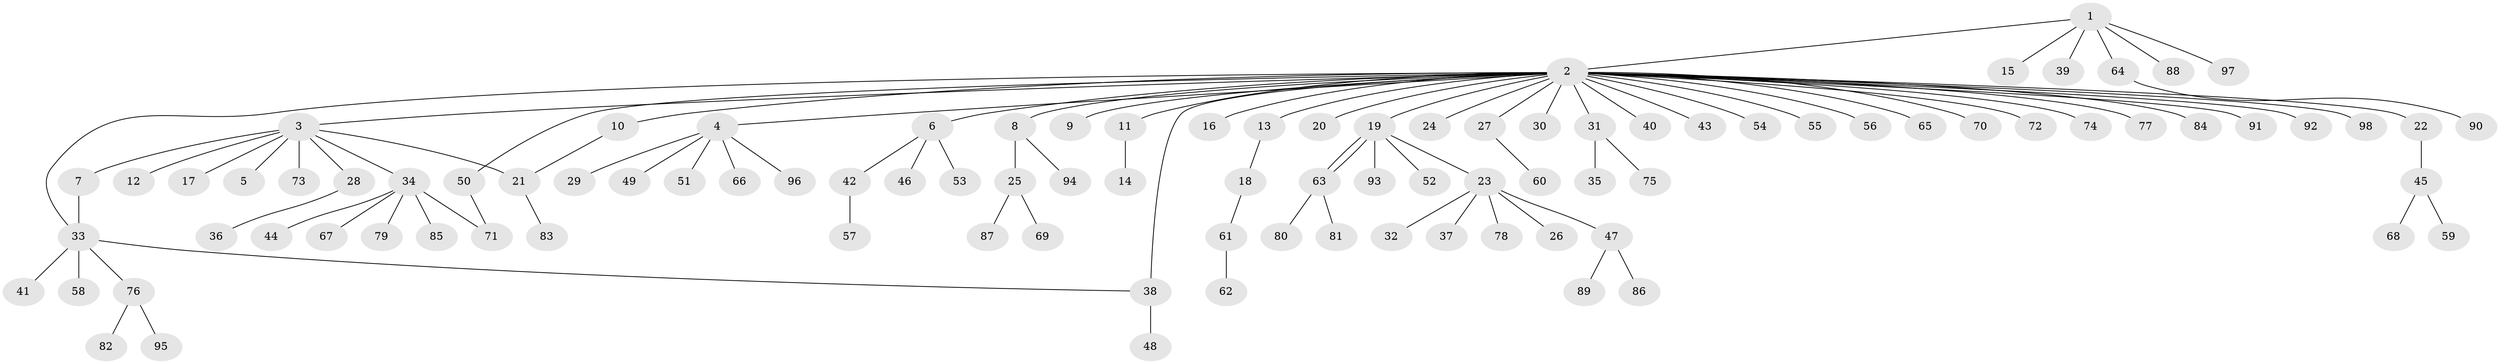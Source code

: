 // Generated by graph-tools (version 1.1) at 2025/01/03/09/25 03:01:45]
// undirected, 98 vertices, 102 edges
graph export_dot {
graph [start="1"]
  node [color=gray90,style=filled];
  1;
  2;
  3;
  4;
  5;
  6;
  7;
  8;
  9;
  10;
  11;
  12;
  13;
  14;
  15;
  16;
  17;
  18;
  19;
  20;
  21;
  22;
  23;
  24;
  25;
  26;
  27;
  28;
  29;
  30;
  31;
  32;
  33;
  34;
  35;
  36;
  37;
  38;
  39;
  40;
  41;
  42;
  43;
  44;
  45;
  46;
  47;
  48;
  49;
  50;
  51;
  52;
  53;
  54;
  55;
  56;
  57;
  58;
  59;
  60;
  61;
  62;
  63;
  64;
  65;
  66;
  67;
  68;
  69;
  70;
  71;
  72;
  73;
  74;
  75;
  76;
  77;
  78;
  79;
  80;
  81;
  82;
  83;
  84;
  85;
  86;
  87;
  88;
  89;
  90;
  91;
  92;
  93;
  94;
  95;
  96;
  97;
  98;
  1 -- 2;
  1 -- 15;
  1 -- 39;
  1 -- 64;
  1 -- 88;
  1 -- 97;
  2 -- 3;
  2 -- 4;
  2 -- 6;
  2 -- 8;
  2 -- 9;
  2 -- 10;
  2 -- 11;
  2 -- 13;
  2 -- 16;
  2 -- 19;
  2 -- 20;
  2 -- 22;
  2 -- 24;
  2 -- 27;
  2 -- 30;
  2 -- 31;
  2 -- 33;
  2 -- 38;
  2 -- 40;
  2 -- 43;
  2 -- 50;
  2 -- 54;
  2 -- 55;
  2 -- 56;
  2 -- 65;
  2 -- 70;
  2 -- 72;
  2 -- 74;
  2 -- 77;
  2 -- 84;
  2 -- 91;
  2 -- 92;
  2 -- 98;
  3 -- 5;
  3 -- 7;
  3 -- 12;
  3 -- 17;
  3 -- 21;
  3 -- 28;
  3 -- 34;
  3 -- 73;
  4 -- 29;
  4 -- 49;
  4 -- 51;
  4 -- 66;
  4 -- 96;
  6 -- 42;
  6 -- 46;
  6 -- 53;
  7 -- 33;
  8 -- 25;
  8 -- 94;
  10 -- 21;
  11 -- 14;
  13 -- 18;
  18 -- 61;
  19 -- 23;
  19 -- 52;
  19 -- 63;
  19 -- 63;
  19 -- 93;
  21 -- 83;
  22 -- 45;
  23 -- 26;
  23 -- 32;
  23 -- 37;
  23 -- 47;
  23 -- 78;
  25 -- 69;
  25 -- 87;
  27 -- 60;
  28 -- 36;
  31 -- 35;
  31 -- 75;
  33 -- 38;
  33 -- 41;
  33 -- 58;
  33 -- 76;
  34 -- 44;
  34 -- 67;
  34 -- 71;
  34 -- 79;
  34 -- 85;
  38 -- 48;
  42 -- 57;
  45 -- 59;
  45 -- 68;
  47 -- 86;
  47 -- 89;
  50 -- 71;
  61 -- 62;
  63 -- 80;
  63 -- 81;
  64 -- 90;
  76 -- 82;
  76 -- 95;
}
